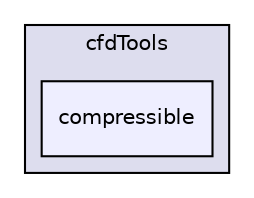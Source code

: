 digraph "src/finiteVolume/cfdTools/compressible" {
  bgcolor=transparent;
  compound=true
  node [ fontsize="10", fontname="Helvetica"];
  edge [ labelfontsize="10", labelfontname="Helvetica"];
  subgraph clusterdir_cc121c37a2300e902425728df0054672 {
    graph [ bgcolor="#ddddee", pencolor="black", label="cfdTools" fontname="Helvetica", fontsize="10", URL="dir_cc121c37a2300e902425728df0054672.html"]
  dir_ab9cb4592fb2c4cce1bcf4c9207454a5 [shape=box, label="compressible", style="filled", fillcolor="#eeeeff", pencolor="black", URL="dir_ab9cb4592fb2c4cce1bcf4c9207454a5.html"];
  }
}
